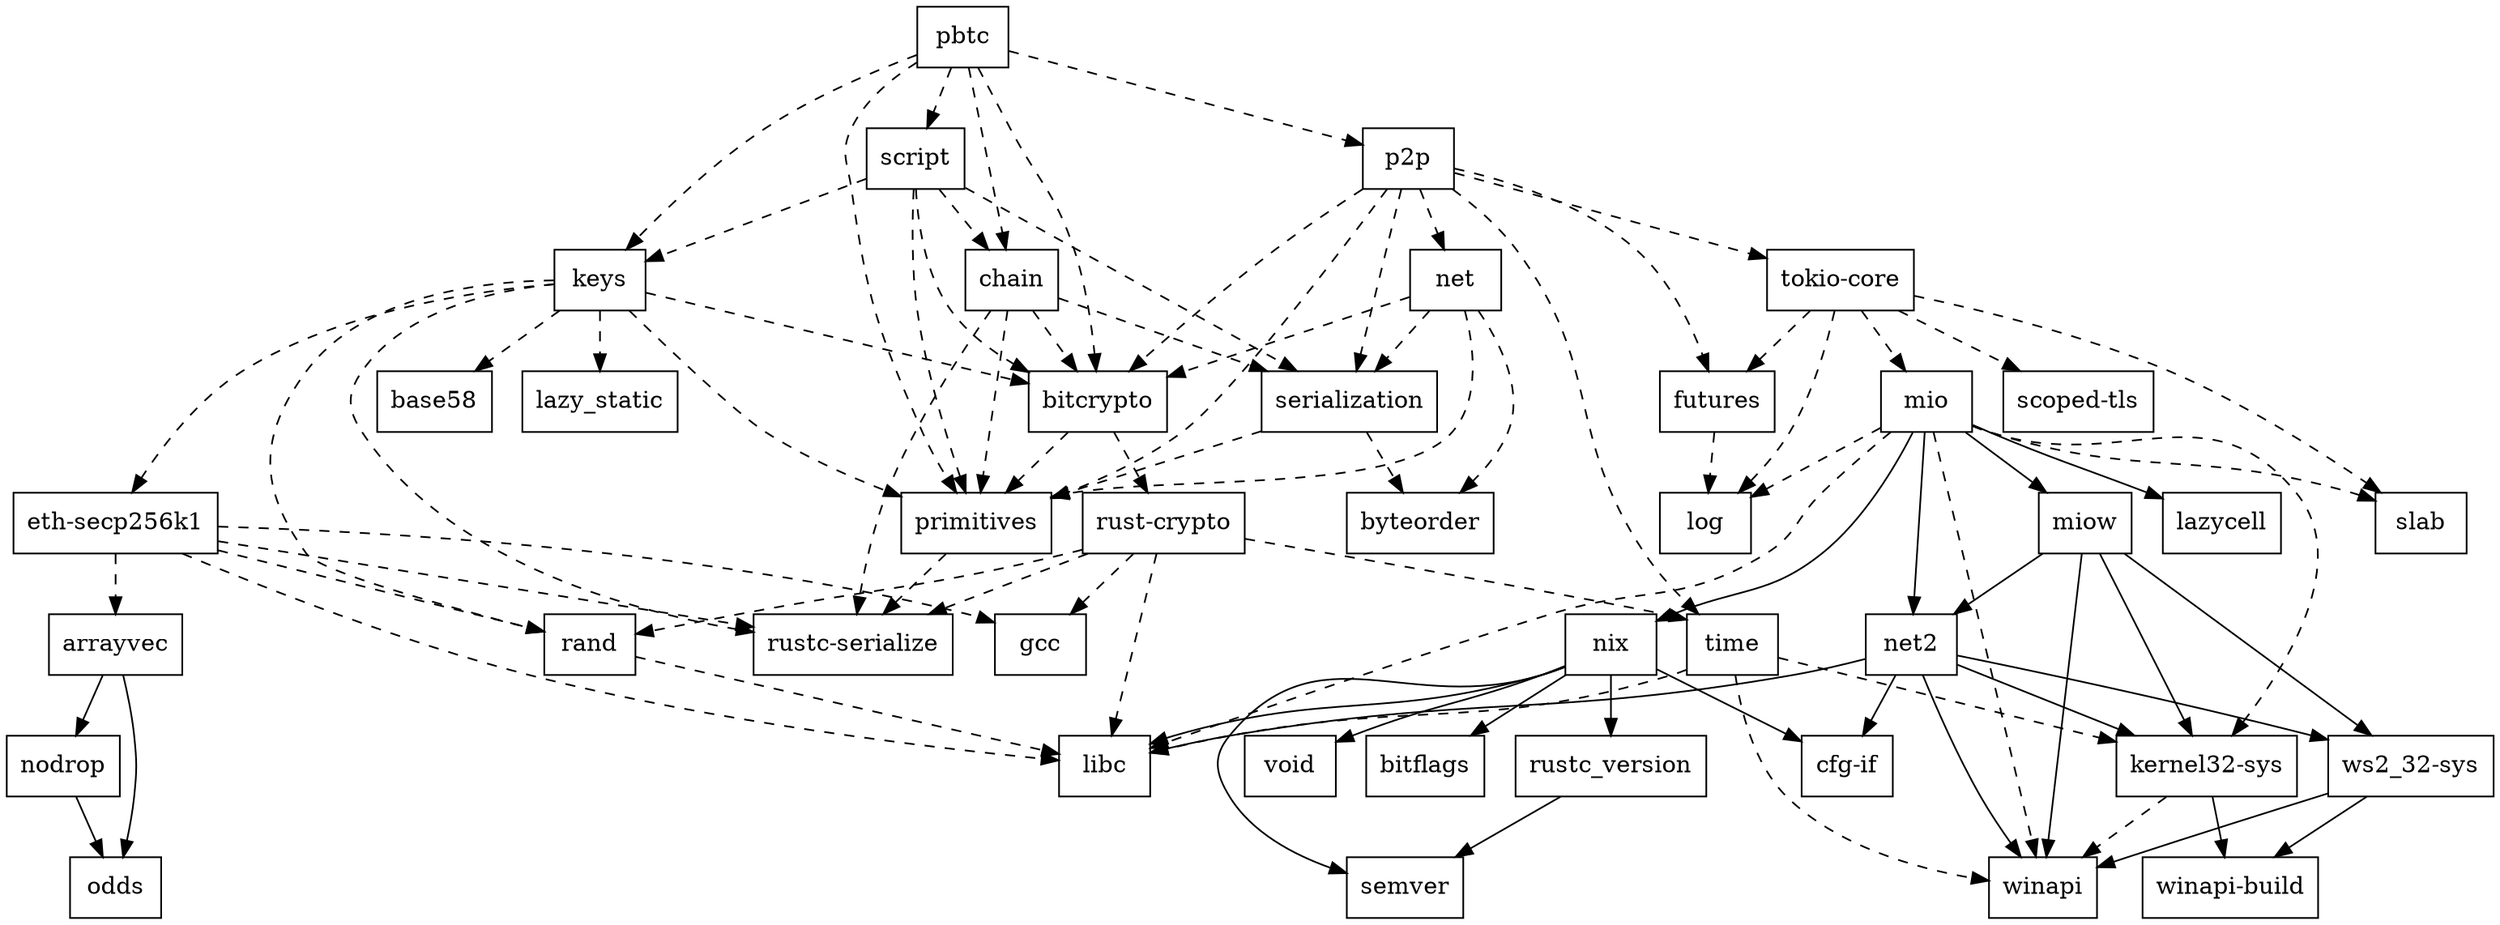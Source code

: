 digraph dependencies {
	N0[label="pbtc",shape=box];
	N1[label="bitcrypto",shape=box];
	N2[label="chain",shape=box];
	N3[label="keys",shape=box];
	N4[label="p2p",shape=box];
	N5[label="primitives",shape=box];
	N6[label="script",shape=box];
	N7[label="arrayvec",shape=box];
	N8[label="nodrop",shape=box];
	N9[label="odds",shape=box];
	N10[label="base58",shape=box];
	N11[label="rust-crypto",shape=box];
	N12[label="bitflags",shape=box];
	N13[label="byteorder",shape=box];
	N14[label="cfg-if",shape=box];
	N15[label="rustc-serialize",shape=box];
	N16[label="serialization",shape=box];
	N17[label="eth-secp256k1",shape=box];
	N18[label="gcc",shape=box];
	N19[label="libc",shape=box];
	N20[label="rand",shape=box];
	N21[label="futures",shape=box];
	N22[label="log",shape=box];
	N23[label="kernel32-sys",shape=box];
	N24[label="winapi",shape=box];
	N25[label="winapi-build",shape=box];
	N26[label="lazy_static",shape=box];
	N27[label="lazycell",shape=box];
	N28[label="mio",shape=box];
	N29[label="miow",shape=box];
	N30[label="net2",shape=box];
	N31[label="nix",shape=box];
	N32[label="slab",shape=box];
	N33[label="ws2_32-sys",shape=box];
	N34[label="net",shape=box];
	N35[label="rustc_version",shape=box];
	N36[label="semver",shape=box];
	N37[label="void",shape=box];
	N38[label="time",shape=box];
	N39[label="tokio-core",shape=box];
	N40[label="scoped-tls",shape=box];
	N0 -> N1[label="",style=dashed];
	N0 -> N2[label="",style=dashed];
	N0 -> N3[label="",style=dashed];
	N0 -> N4[label="",style=dashed];
	N0 -> N5[label="",style=dashed];
	N0 -> N6[label="",style=dashed];
	N1 -> N5[label="",style=dashed];
	N1 -> N11[label="",style=dashed];
	N2 -> N1[label="",style=dashed];
	N2 -> N5[label="",style=dashed];
	N2 -> N15[label="",style=dashed];
	N2 -> N16[label="",style=dashed];
	N3 -> N1[label="",style=dashed];
	N3 -> N5[label="",style=dashed];
	N3 -> N10[label="",style=dashed];
	N3 -> N15[label="",style=dashed];
	N3 -> N17[label="",style=dashed];
	N3 -> N20[label="",style=dashed];
	N3 -> N26[label="",style=dashed];
	N4 -> N1[label="",style=dashed];
	N4 -> N5[label="",style=dashed];
	N4 -> N16[label="",style=dashed];
	N4 -> N21[label="",style=dashed];
	N4 -> N34[label="",style=dashed];
	N4 -> N38[label="",style=dashed];
	N4 -> N39[label="",style=dashed];
	N5 -> N15[label="",style=dashed];
	N6 -> N1[label="",style=dashed];
	N6 -> N2[label="",style=dashed];
	N6 -> N3[label="",style=dashed];
	N6 -> N5[label="",style=dashed];
	N6 -> N16[label="",style=dashed];
	N7 -> N8[label=""];
	N7 -> N9[label=""];
	N8 -> N9[label=""];
	N11 -> N15[label="",style=dashed];
	N11 -> N18[label="",style=dashed];
	N11 -> N19[label="",style=dashed];
	N11 -> N20[label="",style=dashed];
	N11 -> N38[label="",style=dashed];
	N16 -> N5[label="",style=dashed];
	N16 -> N13[label="",style=dashed];
	N17 -> N7[label="",style=dashed];
	N17 -> N15[label="",style=dashed];
	N17 -> N18[label="",style=dashed];
	N17 -> N19[label="",style=dashed];
	N17 -> N20[label="",style=dashed];
	N20 -> N19[label="",style=dashed];
	N21 -> N22[label="",style=dashed];
	N23 -> N24[label="",style=dashed];
	N23 -> N25[label=""];
	N28 -> N19[label="",style=dashed];
	N28 -> N22[label="",style=dashed];
	N28 -> N23[label="",style=dashed];
	N28 -> N24[label="",style=dashed];
	N28 -> N27[label=""];
	N28 -> N29[label=""];
	N28 -> N30[label=""];
	N28 -> N31[label=""];
	N28 -> N32[label="",style=dashed];
	N29 -> N23[label=""];
	N29 -> N24[label=""];
	N29 -> N30[label=""];
	N29 -> N33[label=""];
	N30 -> N14[label=""];
	N30 -> N19[label=""];
	N30 -> N23[label=""];
	N30 -> N24[label=""];
	N30 -> N33[label=""];
	N31 -> N12[label=""];
	N31 -> N14[label=""];
	N31 -> N19[label=""];
	N31 -> N35[label=""];
	N31 -> N36[label=""];
	N31 -> N37[label=""];
	N33 -> N24[label=""];
	N33 -> N25[label=""];
	N34 -> N1[label="",style=dashed];
	N34 -> N5[label="",style=dashed];
	N34 -> N13[label="",style=dashed];
	N34 -> N16[label="",style=dashed];
	N35 -> N36[label=""];
	N38 -> N19[label="",style=dashed];
	N38 -> N23[label="",style=dashed];
	N38 -> N24[label="",style=dashed];
	N39 -> N21[label="",style=dashed];
	N39 -> N22[label="",style=dashed];
	N39 -> N28[label="",style=dashed];
	N39 -> N32[label="",style=dashed];
	N39 -> N40[label="",style=dashed];
}
